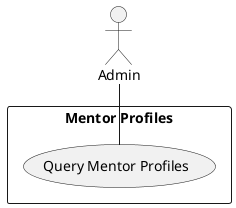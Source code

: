 @startuml QueryMentorProfiles
actor :Admin:
rectangle "Mentor Profiles" {
  (Query Mentor Profiles) as QueryProf
}
Admin -- QueryProf
@enduml


# Participating Actors

- Admin

# Preconditions

- The Admin is authenticated

# Flow of Events

1. Admin Clicks show Mentors
2. List of all Mentors displayed to the admin


# Quality Requirements

- Should quickly show all mentor profiles in a easy to read list with a drop down (think 3 dots next to name) menu to access what the admin is allowed to edit (override profile, summarize, etc)
